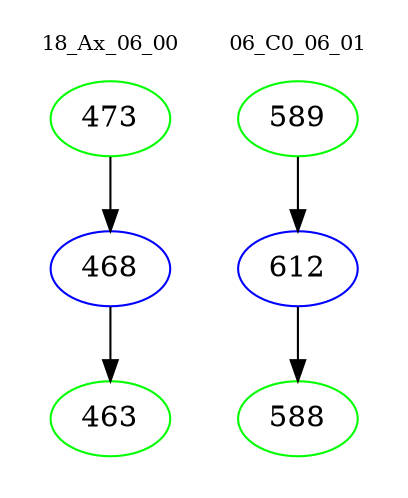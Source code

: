digraph{
subgraph cluster_0 {
color = white
label = "18_Ax_06_00";
fontsize=10;
T0_473 [label="473", color="green"]
T0_473 -> T0_468 [color="black"]
T0_468 [label="468", color="blue"]
T0_468 -> T0_463 [color="black"]
T0_463 [label="463", color="green"]
}
subgraph cluster_1 {
color = white
label = "06_C0_06_01";
fontsize=10;
T1_589 [label="589", color="green"]
T1_589 -> T1_612 [color="black"]
T1_612 [label="612", color="blue"]
T1_612 -> T1_588 [color="black"]
T1_588 [label="588", color="green"]
}
}

